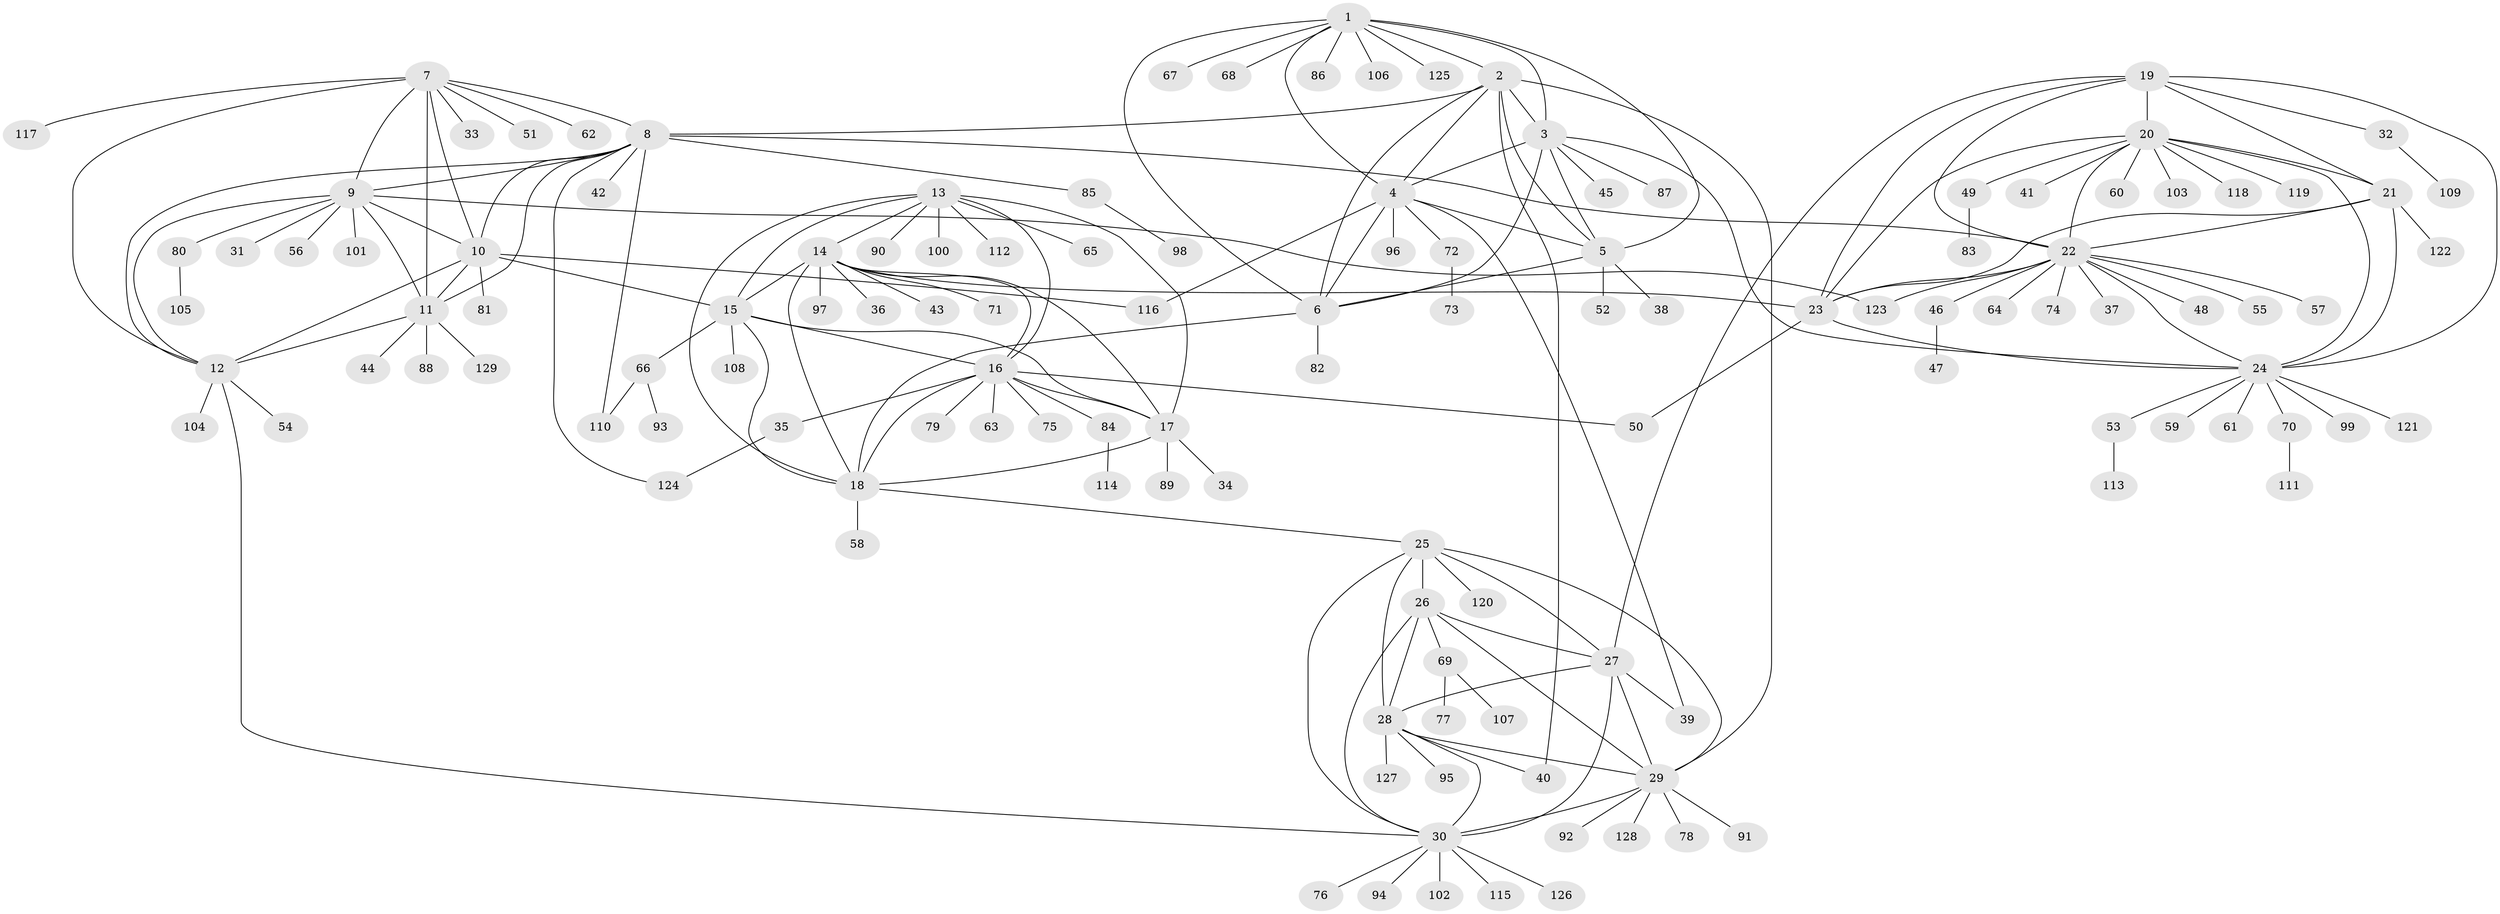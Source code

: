// Generated by graph-tools (version 1.1) at 2025/11/02/27/25 16:11:33]
// undirected, 129 vertices, 191 edges
graph export_dot {
graph [start="1"]
  node [color=gray90,style=filled];
  1;
  2;
  3;
  4;
  5;
  6;
  7;
  8;
  9;
  10;
  11;
  12;
  13;
  14;
  15;
  16;
  17;
  18;
  19;
  20;
  21;
  22;
  23;
  24;
  25;
  26;
  27;
  28;
  29;
  30;
  31;
  32;
  33;
  34;
  35;
  36;
  37;
  38;
  39;
  40;
  41;
  42;
  43;
  44;
  45;
  46;
  47;
  48;
  49;
  50;
  51;
  52;
  53;
  54;
  55;
  56;
  57;
  58;
  59;
  60;
  61;
  62;
  63;
  64;
  65;
  66;
  67;
  68;
  69;
  70;
  71;
  72;
  73;
  74;
  75;
  76;
  77;
  78;
  79;
  80;
  81;
  82;
  83;
  84;
  85;
  86;
  87;
  88;
  89;
  90;
  91;
  92;
  93;
  94;
  95;
  96;
  97;
  98;
  99;
  100;
  101;
  102;
  103;
  104;
  105;
  106;
  107;
  108;
  109;
  110;
  111;
  112;
  113;
  114;
  115;
  116;
  117;
  118;
  119;
  120;
  121;
  122;
  123;
  124;
  125;
  126;
  127;
  128;
  129;
  1 -- 2;
  1 -- 3;
  1 -- 4;
  1 -- 5;
  1 -- 6;
  1 -- 67;
  1 -- 68;
  1 -- 86;
  1 -- 106;
  1 -- 125;
  2 -- 3;
  2 -- 4;
  2 -- 5;
  2 -- 6;
  2 -- 8;
  2 -- 29;
  2 -- 40;
  3 -- 4;
  3 -- 5;
  3 -- 6;
  3 -- 24;
  3 -- 45;
  3 -- 87;
  4 -- 5;
  4 -- 6;
  4 -- 39;
  4 -- 72;
  4 -- 96;
  4 -- 116;
  5 -- 6;
  5 -- 38;
  5 -- 52;
  6 -- 18;
  6 -- 82;
  7 -- 8;
  7 -- 9;
  7 -- 10;
  7 -- 11;
  7 -- 12;
  7 -- 33;
  7 -- 51;
  7 -- 62;
  7 -- 117;
  8 -- 9;
  8 -- 10;
  8 -- 11;
  8 -- 12;
  8 -- 22;
  8 -- 42;
  8 -- 85;
  8 -- 110;
  8 -- 124;
  9 -- 10;
  9 -- 11;
  9 -- 12;
  9 -- 31;
  9 -- 56;
  9 -- 80;
  9 -- 101;
  9 -- 123;
  10 -- 11;
  10 -- 12;
  10 -- 15;
  10 -- 81;
  10 -- 116;
  11 -- 12;
  11 -- 44;
  11 -- 88;
  11 -- 129;
  12 -- 30;
  12 -- 54;
  12 -- 104;
  13 -- 14;
  13 -- 15;
  13 -- 16;
  13 -- 17;
  13 -- 18;
  13 -- 65;
  13 -- 90;
  13 -- 100;
  13 -- 112;
  14 -- 15;
  14 -- 16;
  14 -- 17;
  14 -- 18;
  14 -- 23;
  14 -- 36;
  14 -- 43;
  14 -- 71;
  14 -- 97;
  15 -- 16;
  15 -- 17;
  15 -- 18;
  15 -- 66;
  15 -- 108;
  16 -- 17;
  16 -- 18;
  16 -- 35;
  16 -- 50;
  16 -- 63;
  16 -- 75;
  16 -- 79;
  16 -- 84;
  17 -- 18;
  17 -- 34;
  17 -- 89;
  18 -- 25;
  18 -- 58;
  19 -- 20;
  19 -- 21;
  19 -- 22;
  19 -- 23;
  19 -- 24;
  19 -- 27;
  19 -- 32;
  20 -- 21;
  20 -- 22;
  20 -- 23;
  20 -- 24;
  20 -- 41;
  20 -- 49;
  20 -- 60;
  20 -- 103;
  20 -- 118;
  20 -- 119;
  21 -- 22;
  21 -- 23;
  21 -- 24;
  21 -- 122;
  22 -- 23;
  22 -- 24;
  22 -- 37;
  22 -- 46;
  22 -- 48;
  22 -- 55;
  22 -- 57;
  22 -- 64;
  22 -- 74;
  22 -- 123;
  23 -- 24;
  23 -- 50;
  24 -- 53;
  24 -- 59;
  24 -- 61;
  24 -- 70;
  24 -- 99;
  24 -- 121;
  25 -- 26;
  25 -- 27;
  25 -- 28;
  25 -- 29;
  25 -- 30;
  25 -- 120;
  26 -- 27;
  26 -- 28;
  26 -- 29;
  26 -- 30;
  26 -- 69;
  27 -- 28;
  27 -- 29;
  27 -- 30;
  27 -- 39;
  28 -- 29;
  28 -- 30;
  28 -- 40;
  28 -- 95;
  28 -- 127;
  29 -- 30;
  29 -- 78;
  29 -- 91;
  29 -- 92;
  29 -- 128;
  30 -- 76;
  30 -- 94;
  30 -- 102;
  30 -- 115;
  30 -- 126;
  32 -- 109;
  35 -- 124;
  46 -- 47;
  49 -- 83;
  53 -- 113;
  66 -- 93;
  66 -- 110;
  69 -- 77;
  69 -- 107;
  70 -- 111;
  72 -- 73;
  80 -- 105;
  84 -- 114;
  85 -- 98;
}

